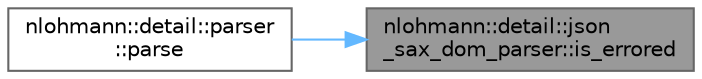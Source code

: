 digraph "nlohmann::detail::json_sax_dom_parser::is_errored"
{
 // LATEX_PDF_SIZE
  bgcolor="transparent";
  edge [fontname=Helvetica,fontsize=10,labelfontname=Helvetica,labelfontsize=10];
  node [fontname=Helvetica,fontsize=10,shape=box,height=0.2,width=0.4];
  rankdir="RL";
  Node1 [label="nlohmann::detail::json\l_sax_dom_parser::is_errored",height=0.2,width=0.4,color="gray40", fillcolor="grey60", style="filled", fontcolor="black",tooltip=" "];
  Node1 -> Node2 [dir="back",color="steelblue1",style="solid"];
  Node2 [label="nlohmann::detail::parser\l::parse",height=0.2,width=0.4,color="grey40", fillcolor="white", style="filled",URL="$a01999.html#a75fb9145ea85f1ad9cc14f61981e1111",tooltip="public parser interface"];
}
